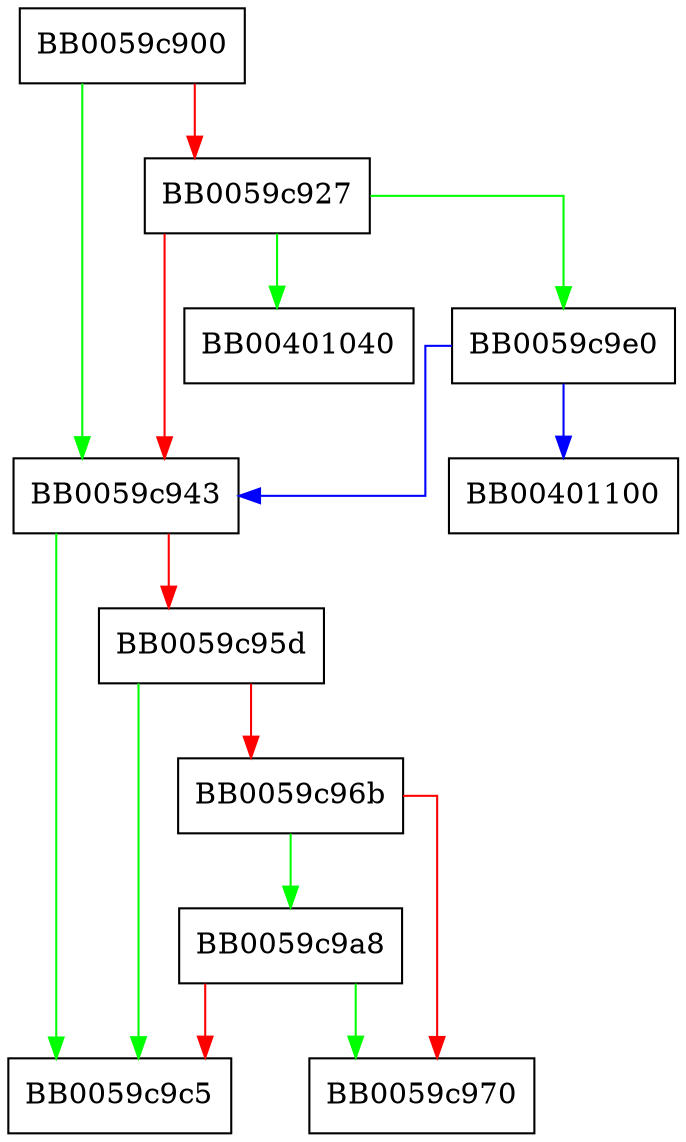 digraph put_decoder_in_store {
  node [shape="box"];
  graph [splines=ortho];
  BB0059c900 -> BB0059c943 [color="green"];
  BB0059c900 -> BB0059c927 [color="red"];
  BB0059c927 -> BB00401040 [color="green"];
  BB0059c927 -> BB0059c9e0 [color="green"];
  BB0059c927 -> BB0059c943 [color="red"];
  BB0059c943 -> BB0059c9c5 [color="green"];
  BB0059c943 -> BB0059c95d [color="red"];
  BB0059c95d -> BB0059c9c5 [color="green"];
  BB0059c95d -> BB0059c96b [color="red"];
  BB0059c96b -> BB0059c9a8 [color="green"];
  BB0059c96b -> BB0059c970 [color="red"];
  BB0059c9a8 -> BB0059c970 [color="green"];
  BB0059c9a8 -> BB0059c9c5 [color="red"];
  BB0059c9e0 -> BB00401100 [color="blue"];
  BB0059c9e0 -> BB0059c943 [color="blue"];
}